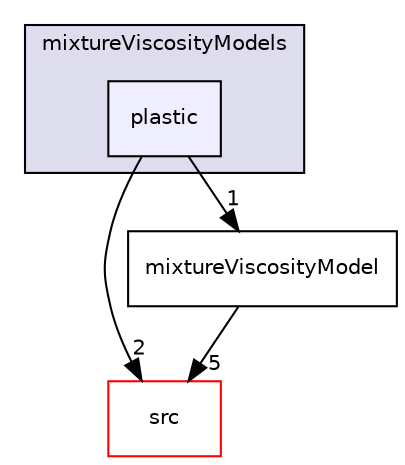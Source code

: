 digraph "applications/solvers/multiphase/driftFluxFoam/mixtureViscosityModels/plastic" {
  bgcolor=transparent;
  compound=true
  node [ fontsize="10", fontname="Helvetica"];
  edge [ labelfontsize="10", labelfontname="Helvetica"];
  subgraph clusterdir_86eef1904a5ad7add78c6b09bd981540 {
    graph [ bgcolor="#ddddee", pencolor="black", label="mixtureViscosityModels" fontname="Helvetica", fontsize="10", URL="dir_86eef1904a5ad7add78c6b09bd981540.html"]
  dir_bf1885526af51fd120af9c2a2654e5a2 [shape=box, label="plastic", style="filled", fillcolor="#eeeeff", pencolor="black", URL="dir_bf1885526af51fd120af9c2a2654e5a2.html"];
  }
  dir_68267d1309a1af8e8297ef4c3efbcdba [shape=box label="src" color="red" URL="dir_68267d1309a1af8e8297ef4c3efbcdba.html"];
  dir_ac40645327a114f12c472209a62f12a1 [shape=box label="mixtureViscosityModel" URL="dir_ac40645327a114f12c472209a62f12a1.html"];
  dir_bf1885526af51fd120af9c2a2654e5a2->dir_68267d1309a1af8e8297ef4c3efbcdba [headlabel="2", labeldistance=1.5 headhref="dir_000153_000736.html"];
  dir_bf1885526af51fd120af9c2a2654e5a2->dir_ac40645327a114f12c472209a62f12a1 [headlabel="1", labeldistance=1.5 headhref="dir_000153_000152.html"];
  dir_ac40645327a114f12c472209a62f12a1->dir_68267d1309a1af8e8297ef4c3efbcdba [headlabel="5", labeldistance=1.5 headhref="dir_000152_000736.html"];
}
